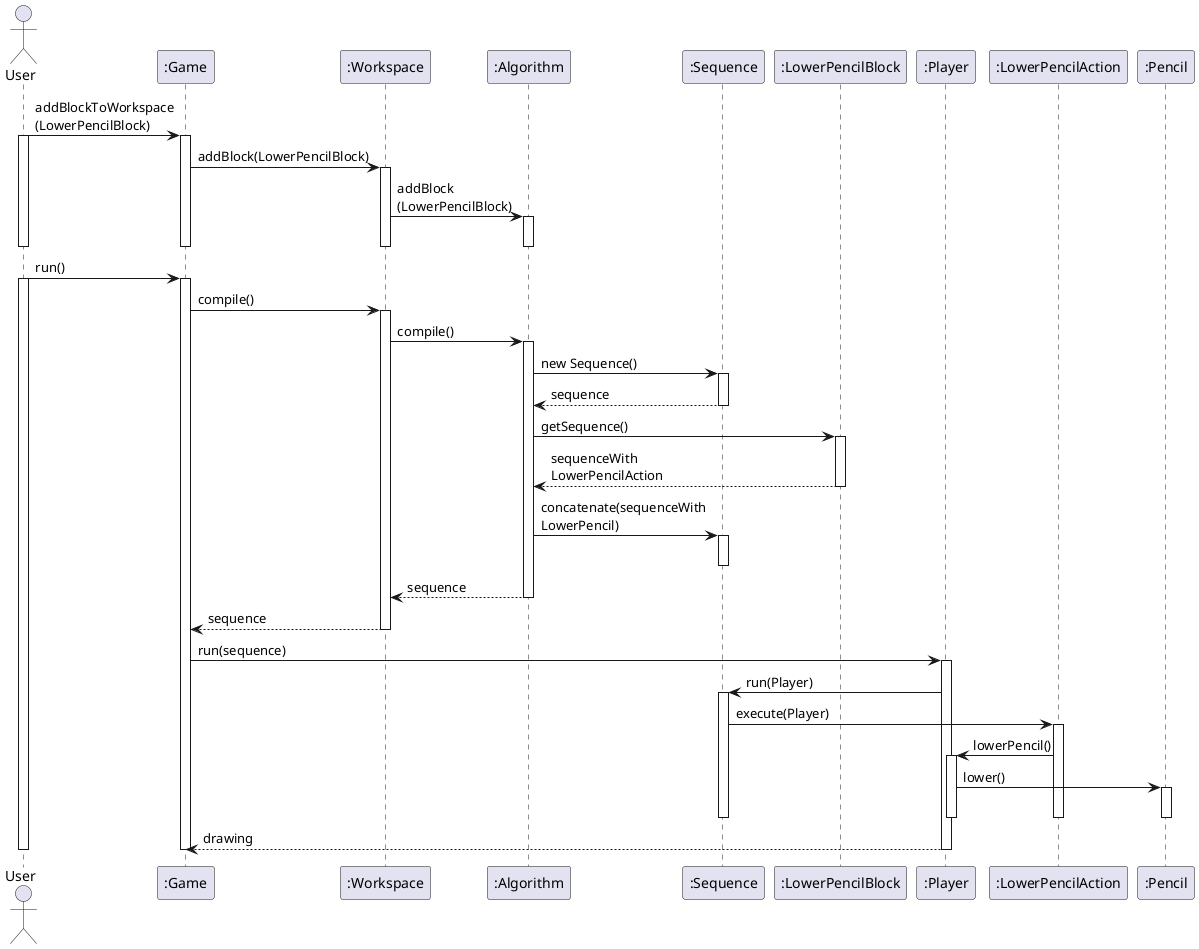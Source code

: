 @startuml lower_pencil_from_blocks

Actor User
User -> ":Game": addBlockToWorkspace\n(LowerPencilBlock)
activate User
activate ":Game"
":Game" -> ":Workspace": addBlock(LowerPencilBlock)
activate ":Workspace"
":Workspace" -> ":Algorithm": addBlock\n(LowerPencilBlock)
activate ":Algorithm"
deactivate ":Algorithm"
deactivate ":Workspace"
deactivate ":Game"
deactivate User

User -> ":Game": run()
activate User
activate ":Game"
":Game" -> ":Workspace": compile()
activate ":Workspace"
":Workspace" -> ":Algorithm": compile()
activate ":Algorithm"
":Algorithm" -> ":Sequence": new Sequence()
activate ":Sequence"
return sequence
":Algorithm" -> ":LowerPencilBlock": getSequence()
activate ":LowerPencilBlock"
return sequenceWith\nLowerPencilAction
":Algorithm" -> ":Sequence": concatenate(sequenceWith\nLowerPencil)
activate ":Sequence"
deactivate ":Sequence"
return sequence
return sequence


":Game" -> ":Player": run(sequence)
activate ":Player"
":Player" -> ":Sequence": run(Player)
activate ":Sequence"
":Sequence" -> ":LowerPencilAction": execute(Player)
activate ":LowerPencilAction"
":LowerPencilAction" -> ":Player": lowerPencil()
activate ":Player"
":Player" -> ":Pencil": lower()
activate ":Pencil"
deactivate ":Pencil"
deactivate ":Player"
deactivate ":LowerPencilAction"
deactivate ":Sequence"
return drawing
deactivate ":Game"
deactivate User

@enduml